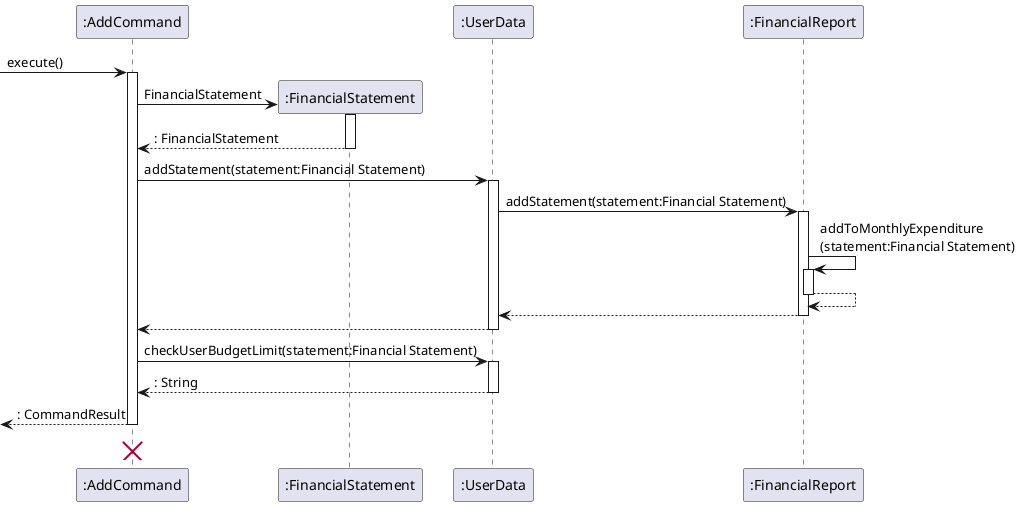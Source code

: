 @startuml
participant ":AddCommand" as AddCommand
participant ":FinancialStatement" as FinancialStatement
participant ":UserData" as UserData
participant ":FinancialReport" as FinancialReport

[-> AddCommand : execute()
activate AddCommand

create FinancialStatement
AddCommand -> FinancialStatement : FinancialStatement
activate FinancialStatement

FinancialStatement --> AddCommand : : FinancialStatement
deactivate FinancialStatement

AddCommand -> UserData: addStatement(statement:Financial Statement)
activate UserData

UserData -> FinancialReport : addStatement(statement:Financial Statement)
activate FinancialReport

FinancialReport -> FinancialReport : addToMonthlyExpenditure\n(statement:Financial Statement)
activate FinancialReport

FinancialReport --> FinancialReport
deactivate FinancialReport

FinancialReport --> UserData
deactivate FinancialReport

UserData --> AddCommand
deactivate UserData

AddCommand -> UserData : checkUserBudgetLimit(statement:Financial Statement)
activate UserData

UserData --> AddCommand : : String
deactivate UserData

[<--AddCommand : : CommandResult
deactivate AddCommand
AddCommand <-[hidden]- AddCommand
'Hidden arrow to position the destroy marker below the end of the activation bar.
destroy AddCommand

@enduml